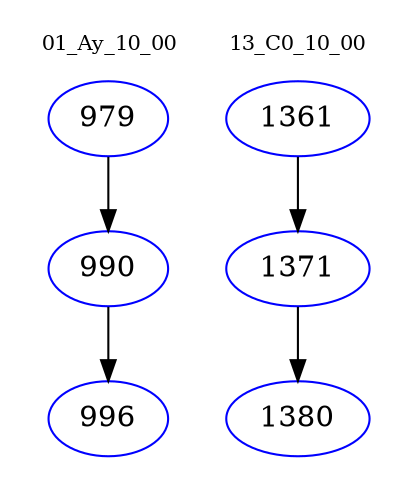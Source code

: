 digraph{
subgraph cluster_0 {
color = white
label = "01_Ay_10_00";
fontsize=10;
T0_979 [label="979", color="blue"]
T0_979 -> T0_990 [color="black"]
T0_990 [label="990", color="blue"]
T0_990 -> T0_996 [color="black"]
T0_996 [label="996", color="blue"]
}
subgraph cluster_1 {
color = white
label = "13_C0_10_00";
fontsize=10;
T1_1361 [label="1361", color="blue"]
T1_1361 -> T1_1371 [color="black"]
T1_1371 [label="1371", color="blue"]
T1_1371 -> T1_1380 [color="black"]
T1_1380 [label="1380", color="blue"]
}
}
